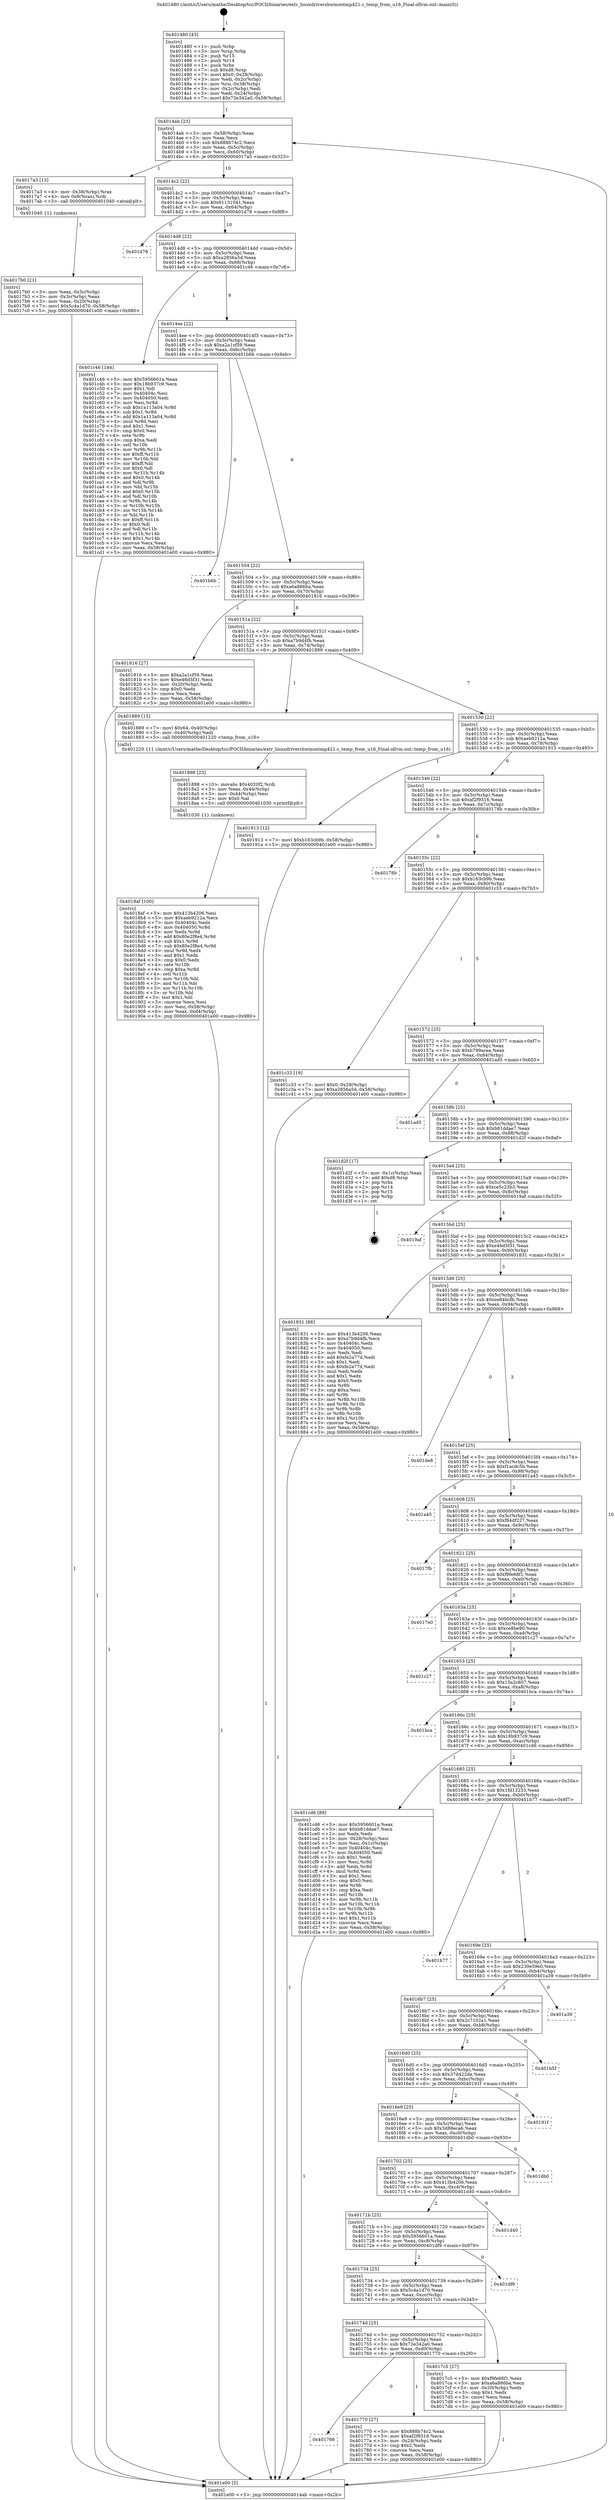 digraph "0x401480" {
  label = "0x401480 (/mnt/c/Users/mathe/Desktop/tcc/POCII/binaries/extr_linuxdrivershwmontmp421.c_temp_from_u16_Final-ollvm.out::main(0))"
  labelloc = "t"
  node[shape=record]

  Entry [label="",width=0.3,height=0.3,shape=circle,fillcolor=black,style=filled]
  "0x4014ab" [label="{
     0x4014ab [23]\l
     | [instrs]\l
     &nbsp;&nbsp;0x4014ab \<+3\>: mov -0x58(%rbp),%eax\l
     &nbsp;&nbsp;0x4014ae \<+2\>: mov %eax,%ecx\l
     &nbsp;&nbsp;0x4014b0 \<+6\>: sub $0x888b74c2,%ecx\l
     &nbsp;&nbsp;0x4014b6 \<+3\>: mov %eax,-0x5c(%rbp)\l
     &nbsp;&nbsp;0x4014b9 \<+3\>: mov %ecx,-0x60(%rbp)\l
     &nbsp;&nbsp;0x4014bc \<+6\>: je 00000000004017a3 \<main+0x323\>\l
  }"]
  "0x4017a3" [label="{
     0x4017a3 [13]\l
     | [instrs]\l
     &nbsp;&nbsp;0x4017a3 \<+4\>: mov -0x38(%rbp),%rax\l
     &nbsp;&nbsp;0x4017a7 \<+4\>: mov 0x8(%rax),%rdi\l
     &nbsp;&nbsp;0x4017ab \<+5\>: call 0000000000401040 \<atoi@plt\>\l
     | [calls]\l
     &nbsp;&nbsp;0x401040 \{1\} (unknown)\l
  }"]
  "0x4014c2" [label="{
     0x4014c2 [22]\l
     | [instrs]\l
     &nbsp;&nbsp;0x4014c2 \<+5\>: jmp 00000000004014c7 \<main+0x47\>\l
     &nbsp;&nbsp;0x4014c7 \<+3\>: mov -0x5c(%rbp),%eax\l
     &nbsp;&nbsp;0x4014ca \<+5\>: sub $0x91131041,%eax\l
     &nbsp;&nbsp;0x4014cf \<+3\>: mov %eax,-0x64(%rbp)\l
     &nbsp;&nbsp;0x4014d2 \<+6\>: je 0000000000401d78 \<main+0x8f8\>\l
  }"]
  Exit [label="",width=0.3,height=0.3,shape=circle,fillcolor=black,style=filled,peripheries=2]
  "0x401d78" [label="{
     0x401d78\l
  }", style=dashed]
  "0x4014d8" [label="{
     0x4014d8 [22]\l
     | [instrs]\l
     &nbsp;&nbsp;0x4014d8 \<+5\>: jmp 00000000004014dd \<main+0x5d\>\l
     &nbsp;&nbsp;0x4014dd \<+3\>: mov -0x5c(%rbp),%eax\l
     &nbsp;&nbsp;0x4014e0 \<+5\>: sub $0xa2856a5d,%eax\l
     &nbsp;&nbsp;0x4014e5 \<+3\>: mov %eax,-0x68(%rbp)\l
     &nbsp;&nbsp;0x4014e8 \<+6\>: je 0000000000401c46 \<main+0x7c6\>\l
  }"]
  "0x4018af" [label="{
     0x4018af [100]\l
     | [instrs]\l
     &nbsp;&nbsp;0x4018af \<+5\>: mov $0x413b4206,%esi\l
     &nbsp;&nbsp;0x4018b4 \<+5\>: mov $0xaeb9212a,%ecx\l
     &nbsp;&nbsp;0x4018b9 \<+7\>: mov 0x40404c,%edx\l
     &nbsp;&nbsp;0x4018c0 \<+8\>: mov 0x404050,%r8d\l
     &nbsp;&nbsp;0x4018c8 \<+3\>: mov %edx,%r9d\l
     &nbsp;&nbsp;0x4018cb \<+7\>: add $0x80e2f8e4,%r9d\l
     &nbsp;&nbsp;0x4018d2 \<+4\>: sub $0x1,%r9d\l
     &nbsp;&nbsp;0x4018d6 \<+7\>: sub $0x80e2f8e4,%r9d\l
     &nbsp;&nbsp;0x4018dd \<+4\>: imul %r9d,%edx\l
     &nbsp;&nbsp;0x4018e1 \<+3\>: and $0x1,%edx\l
     &nbsp;&nbsp;0x4018e4 \<+3\>: cmp $0x0,%edx\l
     &nbsp;&nbsp;0x4018e7 \<+4\>: sete %r10b\l
     &nbsp;&nbsp;0x4018eb \<+4\>: cmp $0xa,%r8d\l
     &nbsp;&nbsp;0x4018ef \<+4\>: setl %r11b\l
     &nbsp;&nbsp;0x4018f3 \<+3\>: mov %r10b,%bl\l
     &nbsp;&nbsp;0x4018f6 \<+3\>: and %r11b,%bl\l
     &nbsp;&nbsp;0x4018f9 \<+3\>: xor %r11b,%r10b\l
     &nbsp;&nbsp;0x4018fc \<+3\>: or %r10b,%bl\l
     &nbsp;&nbsp;0x4018ff \<+3\>: test $0x1,%bl\l
     &nbsp;&nbsp;0x401902 \<+3\>: cmovne %ecx,%esi\l
     &nbsp;&nbsp;0x401905 \<+3\>: mov %esi,-0x58(%rbp)\l
     &nbsp;&nbsp;0x401908 \<+6\>: mov %eax,-0xd4(%rbp)\l
     &nbsp;&nbsp;0x40190e \<+5\>: jmp 0000000000401e00 \<main+0x980\>\l
  }"]
  "0x401c46" [label="{
     0x401c46 [144]\l
     | [instrs]\l
     &nbsp;&nbsp;0x401c46 \<+5\>: mov $0x5956601a,%eax\l
     &nbsp;&nbsp;0x401c4b \<+5\>: mov $0x18b937c9,%ecx\l
     &nbsp;&nbsp;0x401c50 \<+2\>: mov $0x1,%dl\l
     &nbsp;&nbsp;0x401c52 \<+7\>: mov 0x40404c,%esi\l
     &nbsp;&nbsp;0x401c59 \<+7\>: mov 0x404050,%edi\l
     &nbsp;&nbsp;0x401c60 \<+3\>: mov %esi,%r8d\l
     &nbsp;&nbsp;0x401c63 \<+7\>: sub $0x1a113a04,%r8d\l
     &nbsp;&nbsp;0x401c6a \<+4\>: sub $0x1,%r8d\l
     &nbsp;&nbsp;0x401c6e \<+7\>: add $0x1a113a04,%r8d\l
     &nbsp;&nbsp;0x401c75 \<+4\>: imul %r8d,%esi\l
     &nbsp;&nbsp;0x401c79 \<+3\>: and $0x1,%esi\l
     &nbsp;&nbsp;0x401c7c \<+3\>: cmp $0x0,%esi\l
     &nbsp;&nbsp;0x401c7f \<+4\>: sete %r9b\l
     &nbsp;&nbsp;0x401c83 \<+3\>: cmp $0xa,%edi\l
     &nbsp;&nbsp;0x401c86 \<+4\>: setl %r10b\l
     &nbsp;&nbsp;0x401c8a \<+3\>: mov %r9b,%r11b\l
     &nbsp;&nbsp;0x401c8d \<+4\>: xor $0xff,%r11b\l
     &nbsp;&nbsp;0x401c91 \<+3\>: mov %r10b,%bl\l
     &nbsp;&nbsp;0x401c94 \<+3\>: xor $0xff,%bl\l
     &nbsp;&nbsp;0x401c97 \<+3\>: xor $0x0,%dl\l
     &nbsp;&nbsp;0x401c9a \<+3\>: mov %r11b,%r14b\l
     &nbsp;&nbsp;0x401c9d \<+4\>: and $0x0,%r14b\l
     &nbsp;&nbsp;0x401ca1 \<+3\>: and %dl,%r9b\l
     &nbsp;&nbsp;0x401ca4 \<+3\>: mov %bl,%r15b\l
     &nbsp;&nbsp;0x401ca7 \<+4\>: and $0x0,%r15b\l
     &nbsp;&nbsp;0x401cab \<+3\>: and %dl,%r10b\l
     &nbsp;&nbsp;0x401cae \<+3\>: or %r9b,%r14b\l
     &nbsp;&nbsp;0x401cb1 \<+3\>: or %r10b,%r15b\l
     &nbsp;&nbsp;0x401cb4 \<+3\>: xor %r15b,%r14b\l
     &nbsp;&nbsp;0x401cb7 \<+3\>: or %bl,%r11b\l
     &nbsp;&nbsp;0x401cba \<+4\>: xor $0xff,%r11b\l
     &nbsp;&nbsp;0x401cbe \<+3\>: or $0x0,%dl\l
     &nbsp;&nbsp;0x401cc1 \<+3\>: and %dl,%r11b\l
     &nbsp;&nbsp;0x401cc4 \<+3\>: or %r11b,%r14b\l
     &nbsp;&nbsp;0x401cc7 \<+4\>: test $0x1,%r14b\l
     &nbsp;&nbsp;0x401ccb \<+3\>: cmovne %ecx,%eax\l
     &nbsp;&nbsp;0x401cce \<+3\>: mov %eax,-0x58(%rbp)\l
     &nbsp;&nbsp;0x401cd1 \<+5\>: jmp 0000000000401e00 \<main+0x980\>\l
  }"]
  "0x4014ee" [label="{
     0x4014ee [22]\l
     | [instrs]\l
     &nbsp;&nbsp;0x4014ee \<+5\>: jmp 00000000004014f3 \<main+0x73\>\l
     &nbsp;&nbsp;0x4014f3 \<+3\>: mov -0x5c(%rbp),%eax\l
     &nbsp;&nbsp;0x4014f6 \<+5\>: sub $0xa2a1cf59,%eax\l
     &nbsp;&nbsp;0x4014fb \<+3\>: mov %eax,-0x6c(%rbp)\l
     &nbsp;&nbsp;0x4014fe \<+6\>: je 0000000000401b6b \<main+0x6eb\>\l
  }"]
  "0x401898" [label="{
     0x401898 [23]\l
     | [instrs]\l
     &nbsp;&nbsp;0x401898 \<+10\>: movabs $0x4020f2,%rdi\l
     &nbsp;&nbsp;0x4018a2 \<+3\>: mov %eax,-0x44(%rbp)\l
     &nbsp;&nbsp;0x4018a5 \<+3\>: mov -0x44(%rbp),%esi\l
     &nbsp;&nbsp;0x4018a8 \<+2\>: mov $0x0,%al\l
     &nbsp;&nbsp;0x4018aa \<+5\>: call 0000000000401030 \<printf@plt\>\l
     | [calls]\l
     &nbsp;&nbsp;0x401030 \{1\} (unknown)\l
  }"]
  "0x401b6b" [label="{
     0x401b6b\l
  }", style=dashed]
  "0x401504" [label="{
     0x401504 [22]\l
     | [instrs]\l
     &nbsp;&nbsp;0x401504 \<+5\>: jmp 0000000000401509 \<main+0x89\>\l
     &nbsp;&nbsp;0x401509 \<+3\>: mov -0x5c(%rbp),%eax\l
     &nbsp;&nbsp;0x40150c \<+5\>: sub $0xa6a886ba,%eax\l
     &nbsp;&nbsp;0x401511 \<+3\>: mov %eax,-0x70(%rbp)\l
     &nbsp;&nbsp;0x401514 \<+6\>: je 0000000000401816 \<main+0x396\>\l
  }"]
  "0x4017b0" [label="{
     0x4017b0 [21]\l
     | [instrs]\l
     &nbsp;&nbsp;0x4017b0 \<+3\>: mov %eax,-0x3c(%rbp)\l
     &nbsp;&nbsp;0x4017b3 \<+3\>: mov -0x3c(%rbp),%eax\l
     &nbsp;&nbsp;0x4017b6 \<+3\>: mov %eax,-0x20(%rbp)\l
     &nbsp;&nbsp;0x4017b9 \<+7\>: movl $0x5c4a1d70,-0x58(%rbp)\l
     &nbsp;&nbsp;0x4017c0 \<+5\>: jmp 0000000000401e00 \<main+0x980\>\l
  }"]
  "0x401816" [label="{
     0x401816 [27]\l
     | [instrs]\l
     &nbsp;&nbsp;0x401816 \<+5\>: mov $0xa2a1cf59,%eax\l
     &nbsp;&nbsp;0x40181b \<+5\>: mov $0xe46d5f31,%ecx\l
     &nbsp;&nbsp;0x401820 \<+3\>: mov -0x20(%rbp),%edx\l
     &nbsp;&nbsp;0x401823 \<+3\>: cmp $0x0,%edx\l
     &nbsp;&nbsp;0x401826 \<+3\>: cmove %ecx,%eax\l
     &nbsp;&nbsp;0x401829 \<+3\>: mov %eax,-0x58(%rbp)\l
     &nbsp;&nbsp;0x40182c \<+5\>: jmp 0000000000401e00 \<main+0x980\>\l
  }"]
  "0x40151a" [label="{
     0x40151a [22]\l
     | [instrs]\l
     &nbsp;&nbsp;0x40151a \<+5\>: jmp 000000000040151f \<main+0x9f\>\l
     &nbsp;&nbsp;0x40151f \<+3\>: mov -0x5c(%rbp),%eax\l
     &nbsp;&nbsp;0x401522 \<+5\>: sub $0xa7b9d4fb,%eax\l
     &nbsp;&nbsp;0x401527 \<+3\>: mov %eax,-0x74(%rbp)\l
     &nbsp;&nbsp;0x40152a \<+6\>: je 0000000000401889 \<main+0x409\>\l
  }"]
  "0x401480" [label="{
     0x401480 [43]\l
     | [instrs]\l
     &nbsp;&nbsp;0x401480 \<+1\>: push %rbp\l
     &nbsp;&nbsp;0x401481 \<+3\>: mov %rsp,%rbp\l
     &nbsp;&nbsp;0x401484 \<+2\>: push %r15\l
     &nbsp;&nbsp;0x401486 \<+2\>: push %r14\l
     &nbsp;&nbsp;0x401488 \<+1\>: push %rbx\l
     &nbsp;&nbsp;0x401489 \<+7\>: sub $0xd8,%rsp\l
     &nbsp;&nbsp;0x401490 \<+7\>: movl $0x0,-0x28(%rbp)\l
     &nbsp;&nbsp;0x401497 \<+3\>: mov %edi,-0x2c(%rbp)\l
     &nbsp;&nbsp;0x40149a \<+4\>: mov %rsi,-0x38(%rbp)\l
     &nbsp;&nbsp;0x40149e \<+3\>: mov -0x2c(%rbp),%edi\l
     &nbsp;&nbsp;0x4014a1 \<+3\>: mov %edi,-0x24(%rbp)\l
     &nbsp;&nbsp;0x4014a4 \<+7\>: movl $0x73e342a0,-0x58(%rbp)\l
  }"]
  "0x401889" [label="{
     0x401889 [15]\l
     | [instrs]\l
     &nbsp;&nbsp;0x401889 \<+7\>: movl $0x64,-0x40(%rbp)\l
     &nbsp;&nbsp;0x401890 \<+3\>: mov -0x40(%rbp),%edi\l
     &nbsp;&nbsp;0x401893 \<+5\>: call 0000000000401220 \<temp_from_u16\>\l
     | [calls]\l
     &nbsp;&nbsp;0x401220 \{1\} (/mnt/c/Users/mathe/Desktop/tcc/POCII/binaries/extr_linuxdrivershwmontmp421.c_temp_from_u16_Final-ollvm.out::temp_from_u16)\l
  }"]
  "0x401530" [label="{
     0x401530 [22]\l
     | [instrs]\l
     &nbsp;&nbsp;0x401530 \<+5\>: jmp 0000000000401535 \<main+0xb5\>\l
     &nbsp;&nbsp;0x401535 \<+3\>: mov -0x5c(%rbp),%eax\l
     &nbsp;&nbsp;0x401538 \<+5\>: sub $0xaeb9212a,%eax\l
     &nbsp;&nbsp;0x40153d \<+3\>: mov %eax,-0x78(%rbp)\l
     &nbsp;&nbsp;0x401540 \<+6\>: je 0000000000401913 \<main+0x493\>\l
  }"]
  "0x401e00" [label="{
     0x401e00 [5]\l
     | [instrs]\l
     &nbsp;&nbsp;0x401e00 \<+5\>: jmp 00000000004014ab \<main+0x2b\>\l
  }"]
  "0x401913" [label="{
     0x401913 [12]\l
     | [instrs]\l
     &nbsp;&nbsp;0x401913 \<+7\>: movl $0xb163cb9b,-0x58(%rbp)\l
     &nbsp;&nbsp;0x40191a \<+5\>: jmp 0000000000401e00 \<main+0x980\>\l
  }"]
  "0x401546" [label="{
     0x401546 [22]\l
     | [instrs]\l
     &nbsp;&nbsp;0x401546 \<+5\>: jmp 000000000040154b \<main+0xcb\>\l
     &nbsp;&nbsp;0x40154b \<+3\>: mov -0x5c(%rbp),%eax\l
     &nbsp;&nbsp;0x40154e \<+5\>: sub $0xaf2f9316,%eax\l
     &nbsp;&nbsp;0x401553 \<+3\>: mov %eax,-0x7c(%rbp)\l
     &nbsp;&nbsp;0x401556 \<+6\>: je 000000000040178b \<main+0x30b\>\l
  }"]
  "0x401766" [label="{
     0x401766\l
  }", style=dashed]
  "0x40178b" [label="{
     0x40178b\l
  }", style=dashed]
  "0x40155c" [label="{
     0x40155c [22]\l
     | [instrs]\l
     &nbsp;&nbsp;0x40155c \<+5\>: jmp 0000000000401561 \<main+0xe1\>\l
     &nbsp;&nbsp;0x401561 \<+3\>: mov -0x5c(%rbp),%eax\l
     &nbsp;&nbsp;0x401564 \<+5\>: sub $0xb163cb9b,%eax\l
     &nbsp;&nbsp;0x401569 \<+3\>: mov %eax,-0x80(%rbp)\l
     &nbsp;&nbsp;0x40156c \<+6\>: je 0000000000401c33 \<main+0x7b3\>\l
  }"]
  "0x401770" [label="{
     0x401770 [27]\l
     | [instrs]\l
     &nbsp;&nbsp;0x401770 \<+5\>: mov $0x888b74c2,%eax\l
     &nbsp;&nbsp;0x401775 \<+5\>: mov $0xaf2f9316,%ecx\l
     &nbsp;&nbsp;0x40177a \<+3\>: mov -0x24(%rbp),%edx\l
     &nbsp;&nbsp;0x40177d \<+3\>: cmp $0x2,%edx\l
     &nbsp;&nbsp;0x401780 \<+3\>: cmovne %ecx,%eax\l
     &nbsp;&nbsp;0x401783 \<+3\>: mov %eax,-0x58(%rbp)\l
     &nbsp;&nbsp;0x401786 \<+5\>: jmp 0000000000401e00 \<main+0x980\>\l
  }"]
  "0x401c33" [label="{
     0x401c33 [19]\l
     | [instrs]\l
     &nbsp;&nbsp;0x401c33 \<+7\>: movl $0x0,-0x28(%rbp)\l
     &nbsp;&nbsp;0x401c3a \<+7\>: movl $0xa2856a5d,-0x58(%rbp)\l
     &nbsp;&nbsp;0x401c41 \<+5\>: jmp 0000000000401e00 \<main+0x980\>\l
  }"]
  "0x401572" [label="{
     0x401572 [25]\l
     | [instrs]\l
     &nbsp;&nbsp;0x401572 \<+5\>: jmp 0000000000401577 \<main+0xf7\>\l
     &nbsp;&nbsp;0x401577 \<+3\>: mov -0x5c(%rbp),%eax\l
     &nbsp;&nbsp;0x40157a \<+5\>: sub $0xb799acea,%eax\l
     &nbsp;&nbsp;0x40157f \<+6\>: mov %eax,-0x84(%rbp)\l
     &nbsp;&nbsp;0x401585 \<+6\>: je 0000000000401ad5 \<main+0x655\>\l
  }"]
  "0x40174d" [label="{
     0x40174d [25]\l
     | [instrs]\l
     &nbsp;&nbsp;0x40174d \<+5\>: jmp 0000000000401752 \<main+0x2d2\>\l
     &nbsp;&nbsp;0x401752 \<+3\>: mov -0x5c(%rbp),%eax\l
     &nbsp;&nbsp;0x401755 \<+5\>: sub $0x73e342a0,%eax\l
     &nbsp;&nbsp;0x40175a \<+6\>: mov %eax,-0xd0(%rbp)\l
     &nbsp;&nbsp;0x401760 \<+6\>: je 0000000000401770 \<main+0x2f0\>\l
  }"]
  "0x401ad5" [label="{
     0x401ad5\l
  }", style=dashed]
  "0x40158b" [label="{
     0x40158b [25]\l
     | [instrs]\l
     &nbsp;&nbsp;0x40158b \<+5\>: jmp 0000000000401590 \<main+0x110\>\l
     &nbsp;&nbsp;0x401590 \<+3\>: mov -0x5c(%rbp),%eax\l
     &nbsp;&nbsp;0x401593 \<+5\>: sub $0xb81ddae7,%eax\l
     &nbsp;&nbsp;0x401598 \<+6\>: mov %eax,-0x88(%rbp)\l
     &nbsp;&nbsp;0x40159e \<+6\>: je 0000000000401d2f \<main+0x8af\>\l
  }"]
  "0x4017c5" [label="{
     0x4017c5 [27]\l
     | [instrs]\l
     &nbsp;&nbsp;0x4017c5 \<+5\>: mov $0xf9fe68f1,%eax\l
     &nbsp;&nbsp;0x4017ca \<+5\>: mov $0xa6a886ba,%ecx\l
     &nbsp;&nbsp;0x4017cf \<+3\>: mov -0x20(%rbp),%edx\l
     &nbsp;&nbsp;0x4017d2 \<+3\>: cmp $0x1,%edx\l
     &nbsp;&nbsp;0x4017d5 \<+3\>: cmovl %ecx,%eax\l
     &nbsp;&nbsp;0x4017d8 \<+3\>: mov %eax,-0x58(%rbp)\l
     &nbsp;&nbsp;0x4017db \<+5\>: jmp 0000000000401e00 \<main+0x980\>\l
  }"]
  "0x401d2f" [label="{
     0x401d2f [17]\l
     | [instrs]\l
     &nbsp;&nbsp;0x401d2f \<+3\>: mov -0x1c(%rbp),%eax\l
     &nbsp;&nbsp;0x401d32 \<+7\>: add $0xd8,%rsp\l
     &nbsp;&nbsp;0x401d39 \<+1\>: pop %rbx\l
     &nbsp;&nbsp;0x401d3a \<+2\>: pop %r14\l
     &nbsp;&nbsp;0x401d3c \<+2\>: pop %r15\l
     &nbsp;&nbsp;0x401d3e \<+1\>: pop %rbp\l
     &nbsp;&nbsp;0x401d3f \<+1\>: ret\l
  }"]
  "0x4015a4" [label="{
     0x4015a4 [25]\l
     | [instrs]\l
     &nbsp;&nbsp;0x4015a4 \<+5\>: jmp 00000000004015a9 \<main+0x129\>\l
     &nbsp;&nbsp;0x4015a9 \<+3\>: mov -0x5c(%rbp),%eax\l
     &nbsp;&nbsp;0x4015ac \<+5\>: sub $0xce5c23b3,%eax\l
     &nbsp;&nbsp;0x4015b1 \<+6\>: mov %eax,-0x8c(%rbp)\l
     &nbsp;&nbsp;0x4015b7 \<+6\>: je 00000000004019af \<main+0x52f\>\l
  }"]
  "0x401734" [label="{
     0x401734 [25]\l
     | [instrs]\l
     &nbsp;&nbsp;0x401734 \<+5\>: jmp 0000000000401739 \<main+0x2b9\>\l
     &nbsp;&nbsp;0x401739 \<+3\>: mov -0x5c(%rbp),%eax\l
     &nbsp;&nbsp;0x40173c \<+5\>: sub $0x5c4a1d70,%eax\l
     &nbsp;&nbsp;0x401741 \<+6\>: mov %eax,-0xcc(%rbp)\l
     &nbsp;&nbsp;0x401747 \<+6\>: je 00000000004017c5 \<main+0x345\>\l
  }"]
  "0x4019af" [label="{
     0x4019af\l
  }", style=dashed]
  "0x4015bd" [label="{
     0x4015bd [25]\l
     | [instrs]\l
     &nbsp;&nbsp;0x4015bd \<+5\>: jmp 00000000004015c2 \<main+0x142\>\l
     &nbsp;&nbsp;0x4015c2 \<+3\>: mov -0x5c(%rbp),%eax\l
     &nbsp;&nbsp;0x4015c5 \<+5\>: sub $0xe46d5f31,%eax\l
     &nbsp;&nbsp;0x4015ca \<+6\>: mov %eax,-0x90(%rbp)\l
     &nbsp;&nbsp;0x4015d0 \<+6\>: je 0000000000401831 \<main+0x3b1\>\l
  }"]
  "0x401df9" [label="{
     0x401df9\l
  }", style=dashed]
  "0x401831" [label="{
     0x401831 [88]\l
     | [instrs]\l
     &nbsp;&nbsp;0x401831 \<+5\>: mov $0x413b4206,%eax\l
     &nbsp;&nbsp;0x401836 \<+5\>: mov $0xa7b9d4fb,%ecx\l
     &nbsp;&nbsp;0x40183b \<+7\>: mov 0x40404c,%edx\l
     &nbsp;&nbsp;0x401842 \<+7\>: mov 0x404050,%esi\l
     &nbsp;&nbsp;0x401849 \<+2\>: mov %edx,%edi\l
     &nbsp;&nbsp;0x40184b \<+6\>: add $0xfe2a77d,%edi\l
     &nbsp;&nbsp;0x401851 \<+3\>: sub $0x1,%edi\l
     &nbsp;&nbsp;0x401854 \<+6\>: sub $0xfe2a77d,%edi\l
     &nbsp;&nbsp;0x40185a \<+3\>: imul %edi,%edx\l
     &nbsp;&nbsp;0x40185d \<+3\>: and $0x1,%edx\l
     &nbsp;&nbsp;0x401860 \<+3\>: cmp $0x0,%edx\l
     &nbsp;&nbsp;0x401863 \<+4\>: sete %r8b\l
     &nbsp;&nbsp;0x401867 \<+3\>: cmp $0xa,%esi\l
     &nbsp;&nbsp;0x40186a \<+4\>: setl %r9b\l
     &nbsp;&nbsp;0x40186e \<+3\>: mov %r8b,%r10b\l
     &nbsp;&nbsp;0x401871 \<+3\>: and %r9b,%r10b\l
     &nbsp;&nbsp;0x401874 \<+3\>: xor %r9b,%r8b\l
     &nbsp;&nbsp;0x401877 \<+3\>: or %r8b,%r10b\l
     &nbsp;&nbsp;0x40187a \<+4\>: test $0x1,%r10b\l
     &nbsp;&nbsp;0x40187e \<+3\>: cmovne %ecx,%eax\l
     &nbsp;&nbsp;0x401881 \<+3\>: mov %eax,-0x58(%rbp)\l
     &nbsp;&nbsp;0x401884 \<+5\>: jmp 0000000000401e00 \<main+0x980\>\l
  }"]
  "0x4015d6" [label="{
     0x4015d6 [25]\l
     | [instrs]\l
     &nbsp;&nbsp;0x4015d6 \<+5\>: jmp 00000000004015db \<main+0x15b\>\l
     &nbsp;&nbsp;0x4015db \<+3\>: mov -0x5c(%rbp),%eax\l
     &nbsp;&nbsp;0x4015de \<+5\>: sub $0xee84bcfb,%eax\l
     &nbsp;&nbsp;0x4015e3 \<+6\>: mov %eax,-0x94(%rbp)\l
     &nbsp;&nbsp;0x4015e9 \<+6\>: je 0000000000401de8 \<main+0x968\>\l
  }"]
  "0x40171b" [label="{
     0x40171b [25]\l
     | [instrs]\l
     &nbsp;&nbsp;0x40171b \<+5\>: jmp 0000000000401720 \<main+0x2a0\>\l
     &nbsp;&nbsp;0x401720 \<+3\>: mov -0x5c(%rbp),%eax\l
     &nbsp;&nbsp;0x401723 \<+5\>: sub $0x5956601a,%eax\l
     &nbsp;&nbsp;0x401728 \<+6\>: mov %eax,-0xc8(%rbp)\l
     &nbsp;&nbsp;0x40172e \<+6\>: je 0000000000401df9 \<main+0x979\>\l
  }"]
  "0x401de8" [label="{
     0x401de8\l
  }", style=dashed]
  "0x4015ef" [label="{
     0x4015ef [25]\l
     | [instrs]\l
     &nbsp;&nbsp;0x4015ef \<+5\>: jmp 00000000004015f4 \<main+0x174\>\l
     &nbsp;&nbsp;0x4015f4 \<+3\>: mov -0x5c(%rbp),%eax\l
     &nbsp;&nbsp;0x4015f7 \<+5\>: sub $0xf1acdc5b,%eax\l
     &nbsp;&nbsp;0x4015fc \<+6\>: mov %eax,-0x98(%rbp)\l
     &nbsp;&nbsp;0x401602 \<+6\>: je 0000000000401a45 \<main+0x5c5\>\l
  }"]
  "0x401d40" [label="{
     0x401d40\l
  }", style=dashed]
  "0x401a45" [label="{
     0x401a45\l
  }", style=dashed]
  "0x401608" [label="{
     0x401608 [25]\l
     | [instrs]\l
     &nbsp;&nbsp;0x401608 \<+5\>: jmp 000000000040160d \<main+0x18d\>\l
     &nbsp;&nbsp;0x40160d \<+3\>: mov -0x5c(%rbp),%eax\l
     &nbsp;&nbsp;0x401610 \<+5\>: sub $0xf84df227,%eax\l
     &nbsp;&nbsp;0x401615 \<+6\>: mov %eax,-0x9c(%rbp)\l
     &nbsp;&nbsp;0x40161b \<+6\>: je 00000000004017fb \<main+0x37b\>\l
  }"]
  "0x401702" [label="{
     0x401702 [25]\l
     | [instrs]\l
     &nbsp;&nbsp;0x401702 \<+5\>: jmp 0000000000401707 \<main+0x287\>\l
     &nbsp;&nbsp;0x401707 \<+3\>: mov -0x5c(%rbp),%eax\l
     &nbsp;&nbsp;0x40170a \<+5\>: sub $0x413b4206,%eax\l
     &nbsp;&nbsp;0x40170f \<+6\>: mov %eax,-0xc4(%rbp)\l
     &nbsp;&nbsp;0x401715 \<+6\>: je 0000000000401d40 \<main+0x8c0\>\l
  }"]
  "0x4017fb" [label="{
     0x4017fb\l
  }", style=dashed]
  "0x401621" [label="{
     0x401621 [25]\l
     | [instrs]\l
     &nbsp;&nbsp;0x401621 \<+5\>: jmp 0000000000401626 \<main+0x1a6\>\l
     &nbsp;&nbsp;0x401626 \<+3\>: mov -0x5c(%rbp),%eax\l
     &nbsp;&nbsp;0x401629 \<+5\>: sub $0xf9fe68f1,%eax\l
     &nbsp;&nbsp;0x40162e \<+6\>: mov %eax,-0xa0(%rbp)\l
     &nbsp;&nbsp;0x401634 \<+6\>: je 00000000004017e0 \<main+0x360\>\l
  }"]
  "0x401db0" [label="{
     0x401db0\l
  }", style=dashed]
  "0x4017e0" [label="{
     0x4017e0\l
  }", style=dashed]
  "0x40163a" [label="{
     0x40163a [25]\l
     | [instrs]\l
     &nbsp;&nbsp;0x40163a \<+5\>: jmp 000000000040163f \<main+0x1bf\>\l
     &nbsp;&nbsp;0x40163f \<+3\>: mov -0x5c(%rbp),%eax\l
     &nbsp;&nbsp;0x401642 \<+5\>: sub $0xce8be90,%eax\l
     &nbsp;&nbsp;0x401647 \<+6\>: mov %eax,-0xa4(%rbp)\l
     &nbsp;&nbsp;0x40164d \<+6\>: je 0000000000401c27 \<main+0x7a7\>\l
  }"]
  "0x4016e9" [label="{
     0x4016e9 [25]\l
     | [instrs]\l
     &nbsp;&nbsp;0x4016e9 \<+5\>: jmp 00000000004016ee \<main+0x26e\>\l
     &nbsp;&nbsp;0x4016ee \<+3\>: mov -0x5c(%rbp),%eax\l
     &nbsp;&nbsp;0x4016f1 \<+5\>: sub $0x3d88eca6,%eax\l
     &nbsp;&nbsp;0x4016f6 \<+6\>: mov %eax,-0xc0(%rbp)\l
     &nbsp;&nbsp;0x4016fc \<+6\>: je 0000000000401db0 \<main+0x930\>\l
  }"]
  "0x401c27" [label="{
     0x401c27\l
  }", style=dashed]
  "0x401653" [label="{
     0x401653 [25]\l
     | [instrs]\l
     &nbsp;&nbsp;0x401653 \<+5\>: jmp 0000000000401658 \<main+0x1d8\>\l
     &nbsp;&nbsp;0x401658 \<+3\>: mov -0x5c(%rbp),%eax\l
     &nbsp;&nbsp;0x40165b \<+5\>: sub $0x15a2c607,%eax\l
     &nbsp;&nbsp;0x401660 \<+6\>: mov %eax,-0xa8(%rbp)\l
     &nbsp;&nbsp;0x401666 \<+6\>: je 0000000000401bca \<main+0x74a\>\l
  }"]
  "0x40191f" [label="{
     0x40191f\l
  }", style=dashed]
  "0x401bca" [label="{
     0x401bca\l
  }", style=dashed]
  "0x40166c" [label="{
     0x40166c [25]\l
     | [instrs]\l
     &nbsp;&nbsp;0x40166c \<+5\>: jmp 0000000000401671 \<main+0x1f1\>\l
     &nbsp;&nbsp;0x401671 \<+3\>: mov -0x5c(%rbp),%eax\l
     &nbsp;&nbsp;0x401674 \<+5\>: sub $0x18b937c9,%eax\l
     &nbsp;&nbsp;0x401679 \<+6\>: mov %eax,-0xac(%rbp)\l
     &nbsp;&nbsp;0x40167f \<+6\>: je 0000000000401cd6 \<main+0x856\>\l
  }"]
  "0x4016d0" [label="{
     0x4016d0 [25]\l
     | [instrs]\l
     &nbsp;&nbsp;0x4016d0 \<+5\>: jmp 00000000004016d5 \<main+0x255\>\l
     &nbsp;&nbsp;0x4016d5 \<+3\>: mov -0x5c(%rbp),%eax\l
     &nbsp;&nbsp;0x4016d8 \<+5\>: sub $0x37d422de,%eax\l
     &nbsp;&nbsp;0x4016dd \<+6\>: mov %eax,-0xbc(%rbp)\l
     &nbsp;&nbsp;0x4016e3 \<+6\>: je 000000000040191f \<main+0x49f\>\l
  }"]
  "0x401cd6" [label="{
     0x401cd6 [89]\l
     | [instrs]\l
     &nbsp;&nbsp;0x401cd6 \<+5\>: mov $0x5956601a,%eax\l
     &nbsp;&nbsp;0x401cdb \<+5\>: mov $0xb81ddae7,%ecx\l
     &nbsp;&nbsp;0x401ce0 \<+2\>: xor %edx,%edx\l
     &nbsp;&nbsp;0x401ce2 \<+3\>: mov -0x28(%rbp),%esi\l
     &nbsp;&nbsp;0x401ce5 \<+3\>: mov %esi,-0x1c(%rbp)\l
     &nbsp;&nbsp;0x401ce8 \<+7\>: mov 0x40404c,%esi\l
     &nbsp;&nbsp;0x401cef \<+7\>: mov 0x404050,%edi\l
     &nbsp;&nbsp;0x401cf6 \<+3\>: sub $0x1,%edx\l
     &nbsp;&nbsp;0x401cf9 \<+3\>: mov %esi,%r8d\l
     &nbsp;&nbsp;0x401cfc \<+3\>: add %edx,%r8d\l
     &nbsp;&nbsp;0x401cff \<+4\>: imul %r8d,%esi\l
     &nbsp;&nbsp;0x401d03 \<+3\>: and $0x1,%esi\l
     &nbsp;&nbsp;0x401d06 \<+3\>: cmp $0x0,%esi\l
     &nbsp;&nbsp;0x401d09 \<+4\>: sete %r9b\l
     &nbsp;&nbsp;0x401d0d \<+3\>: cmp $0xa,%edi\l
     &nbsp;&nbsp;0x401d10 \<+4\>: setl %r10b\l
     &nbsp;&nbsp;0x401d14 \<+3\>: mov %r9b,%r11b\l
     &nbsp;&nbsp;0x401d17 \<+3\>: and %r10b,%r11b\l
     &nbsp;&nbsp;0x401d1a \<+3\>: xor %r10b,%r9b\l
     &nbsp;&nbsp;0x401d1d \<+3\>: or %r9b,%r11b\l
     &nbsp;&nbsp;0x401d20 \<+4\>: test $0x1,%r11b\l
     &nbsp;&nbsp;0x401d24 \<+3\>: cmovne %ecx,%eax\l
     &nbsp;&nbsp;0x401d27 \<+3\>: mov %eax,-0x58(%rbp)\l
     &nbsp;&nbsp;0x401d2a \<+5\>: jmp 0000000000401e00 \<main+0x980\>\l
  }"]
  "0x401685" [label="{
     0x401685 [25]\l
     | [instrs]\l
     &nbsp;&nbsp;0x401685 \<+5\>: jmp 000000000040168a \<main+0x20a\>\l
     &nbsp;&nbsp;0x40168a \<+3\>: mov -0x5c(%rbp),%eax\l
     &nbsp;&nbsp;0x40168d \<+5\>: sub $0x1fd13233,%eax\l
     &nbsp;&nbsp;0x401692 \<+6\>: mov %eax,-0xb0(%rbp)\l
     &nbsp;&nbsp;0x401698 \<+6\>: je 0000000000401b77 \<main+0x6f7\>\l
  }"]
  "0x401b5f" [label="{
     0x401b5f\l
  }", style=dashed]
  "0x401b77" [label="{
     0x401b77\l
  }", style=dashed]
  "0x40169e" [label="{
     0x40169e [25]\l
     | [instrs]\l
     &nbsp;&nbsp;0x40169e \<+5\>: jmp 00000000004016a3 \<main+0x223\>\l
     &nbsp;&nbsp;0x4016a3 \<+3\>: mov -0x5c(%rbp),%eax\l
     &nbsp;&nbsp;0x4016a6 \<+5\>: sub $0x230e59e0,%eax\l
     &nbsp;&nbsp;0x4016ab \<+6\>: mov %eax,-0xb4(%rbp)\l
     &nbsp;&nbsp;0x4016b1 \<+6\>: je 0000000000401a39 \<main+0x5b9\>\l
  }"]
  "0x4016b7" [label="{
     0x4016b7 [25]\l
     | [instrs]\l
     &nbsp;&nbsp;0x4016b7 \<+5\>: jmp 00000000004016bc \<main+0x23c\>\l
     &nbsp;&nbsp;0x4016bc \<+3\>: mov -0x5c(%rbp),%eax\l
     &nbsp;&nbsp;0x4016bf \<+5\>: sub $0x2c7102a1,%eax\l
     &nbsp;&nbsp;0x4016c4 \<+6\>: mov %eax,-0xb8(%rbp)\l
     &nbsp;&nbsp;0x4016ca \<+6\>: je 0000000000401b5f \<main+0x6df\>\l
  }"]
  "0x401a39" [label="{
     0x401a39\l
  }", style=dashed]
  Entry -> "0x401480" [label=" 1"]
  "0x4014ab" -> "0x4017a3" [label=" 1"]
  "0x4014ab" -> "0x4014c2" [label=" 10"]
  "0x401d2f" -> Exit [label=" 1"]
  "0x4014c2" -> "0x401d78" [label=" 0"]
  "0x4014c2" -> "0x4014d8" [label=" 10"]
  "0x401cd6" -> "0x401e00" [label=" 1"]
  "0x4014d8" -> "0x401c46" [label=" 1"]
  "0x4014d8" -> "0x4014ee" [label=" 9"]
  "0x401c46" -> "0x401e00" [label=" 1"]
  "0x4014ee" -> "0x401b6b" [label=" 0"]
  "0x4014ee" -> "0x401504" [label=" 9"]
  "0x401c33" -> "0x401e00" [label=" 1"]
  "0x401504" -> "0x401816" [label=" 1"]
  "0x401504" -> "0x40151a" [label=" 8"]
  "0x401913" -> "0x401e00" [label=" 1"]
  "0x40151a" -> "0x401889" [label=" 1"]
  "0x40151a" -> "0x401530" [label=" 7"]
  "0x4018af" -> "0x401e00" [label=" 1"]
  "0x401530" -> "0x401913" [label=" 1"]
  "0x401530" -> "0x401546" [label=" 6"]
  "0x401898" -> "0x4018af" [label=" 1"]
  "0x401546" -> "0x40178b" [label=" 0"]
  "0x401546" -> "0x40155c" [label=" 6"]
  "0x401889" -> "0x401898" [label=" 1"]
  "0x40155c" -> "0x401c33" [label=" 1"]
  "0x40155c" -> "0x401572" [label=" 5"]
  "0x401831" -> "0x401e00" [label=" 1"]
  "0x401572" -> "0x401ad5" [label=" 0"]
  "0x401572" -> "0x40158b" [label=" 5"]
  "0x4017c5" -> "0x401e00" [label=" 1"]
  "0x40158b" -> "0x401d2f" [label=" 1"]
  "0x40158b" -> "0x4015a4" [label=" 4"]
  "0x4017b0" -> "0x401e00" [label=" 1"]
  "0x4015a4" -> "0x4019af" [label=" 0"]
  "0x4015a4" -> "0x4015bd" [label=" 4"]
  "0x401e00" -> "0x4014ab" [label=" 10"]
  "0x4015bd" -> "0x401831" [label=" 1"]
  "0x4015bd" -> "0x4015d6" [label=" 3"]
  "0x401480" -> "0x4014ab" [label=" 1"]
  "0x4015d6" -> "0x401de8" [label=" 0"]
  "0x4015d6" -> "0x4015ef" [label=" 3"]
  "0x40174d" -> "0x401766" [label=" 0"]
  "0x4015ef" -> "0x401a45" [label=" 0"]
  "0x4015ef" -> "0x401608" [label=" 3"]
  "0x40174d" -> "0x401770" [label=" 1"]
  "0x401608" -> "0x4017fb" [label=" 0"]
  "0x401608" -> "0x401621" [label=" 3"]
  "0x401734" -> "0x40174d" [label=" 1"]
  "0x401621" -> "0x4017e0" [label=" 0"]
  "0x401621" -> "0x40163a" [label=" 3"]
  "0x401734" -> "0x4017c5" [label=" 1"]
  "0x40163a" -> "0x401c27" [label=" 0"]
  "0x40163a" -> "0x401653" [label=" 3"]
  "0x40171b" -> "0x401734" [label=" 2"]
  "0x401653" -> "0x401bca" [label=" 0"]
  "0x401653" -> "0x40166c" [label=" 3"]
  "0x40171b" -> "0x401df9" [label=" 0"]
  "0x40166c" -> "0x401cd6" [label=" 1"]
  "0x40166c" -> "0x401685" [label=" 2"]
  "0x401702" -> "0x40171b" [label=" 2"]
  "0x401685" -> "0x401b77" [label=" 0"]
  "0x401685" -> "0x40169e" [label=" 2"]
  "0x401702" -> "0x401d40" [label=" 0"]
  "0x40169e" -> "0x401a39" [label=" 0"]
  "0x40169e" -> "0x4016b7" [label=" 2"]
  "0x401816" -> "0x401e00" [label=" 1"]
  "0x4016b7" -> "0x401b5f" [label=" 0"]
  "0x4016b7" -> "0x4016d0" [label=" 2"]
  "0x401770" -> "0x401e00" [label=" 1"]
  "0x4016d0" -> "0x40191f" [label=" 0"]
  "0x4016d0" -> "0x4016e9" [label=" 2"]
  "0x4017a3" -> "0x4017b0" [label=" 1"]
  "0x4016e9" -> "0x401db0" [label=" 0"]
  "0x4016e9" -> "0x401702" [label=" 2"]
}
